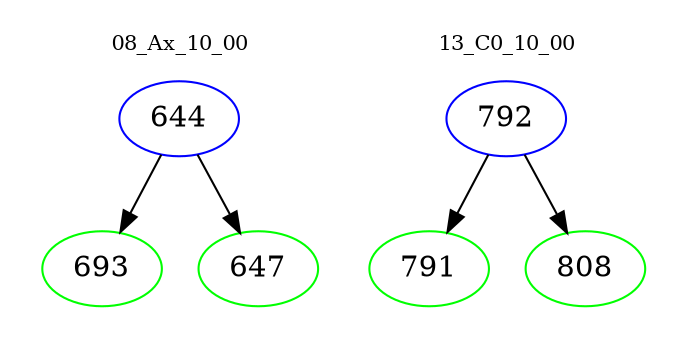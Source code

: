 digraph{
subgraph cluster_0 {
color = white
label = "08_Ax_10_00";
fontsize=10;
T0_644 [label="644", color="blue"]
T0_644 -> T0_693 [color="black"]
T0_693 [label="693", color="green"]
T0_644 -> T0_647 [color="black"]
T0_647 [label="647", color="green"]
}
subgraph cluster_1 {
color = white
label = "13_C0_10_00";
fontsize=10;
T1_792 [label="792", color="blue"]
T1_792 -> T1_791 [color="black"]
T1_791 [label="791", color="green"]
T1_792 -> T1_808 [color="black"]
T1_808 [label="808", color="green"]
}
}
